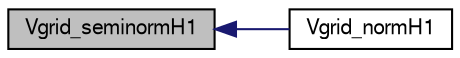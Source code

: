 digraph "Vgrid_seminormH1"
{
  edge [fontname="FreeSans",fontsize="10",labelfontname="FreeSans",labelfontsize="10"];
  node [fontname="FreeSans",fontsize="10",shape=record];
  rankdir="LR";
  Node1 [label="Vgrid_seminormH1",height=0.2,width=0.4,color="black", fillcolor="grey75", style="filled" fontcolor="black"];
  Node1 -> Node2 [dir="back",color="midnightblue",fontsize="10",style="solid",fontname="FreeSans"];
  Node2 [label="Vgrid_normH1",height=0.2,width=0.4,color="black", fillcolor="white", style="filled",URL="$group___vgrid.html#gac376ff9730804716f210587ce9e403ff",tooltip="Get the  norm (or energy norm) of the data. This returns the integral: ."];
}
